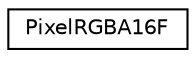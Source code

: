 digraph "Graphical Class Hierarchy"
{
  edge [fontname="Helvetica",fontsize="10",labelfontname="Helvetica",labelfontsize="10"];
  node [fontname="Helvetica",fontsize="10",shape=record];
  rankdir="LR";
  Node1 [label="PixelRGBA16F",height=0.2,width=0.4,color="black", fillcolor="white", style="filled",URL="$struct_pixel_r_g_b_a16_f.html"];
}
